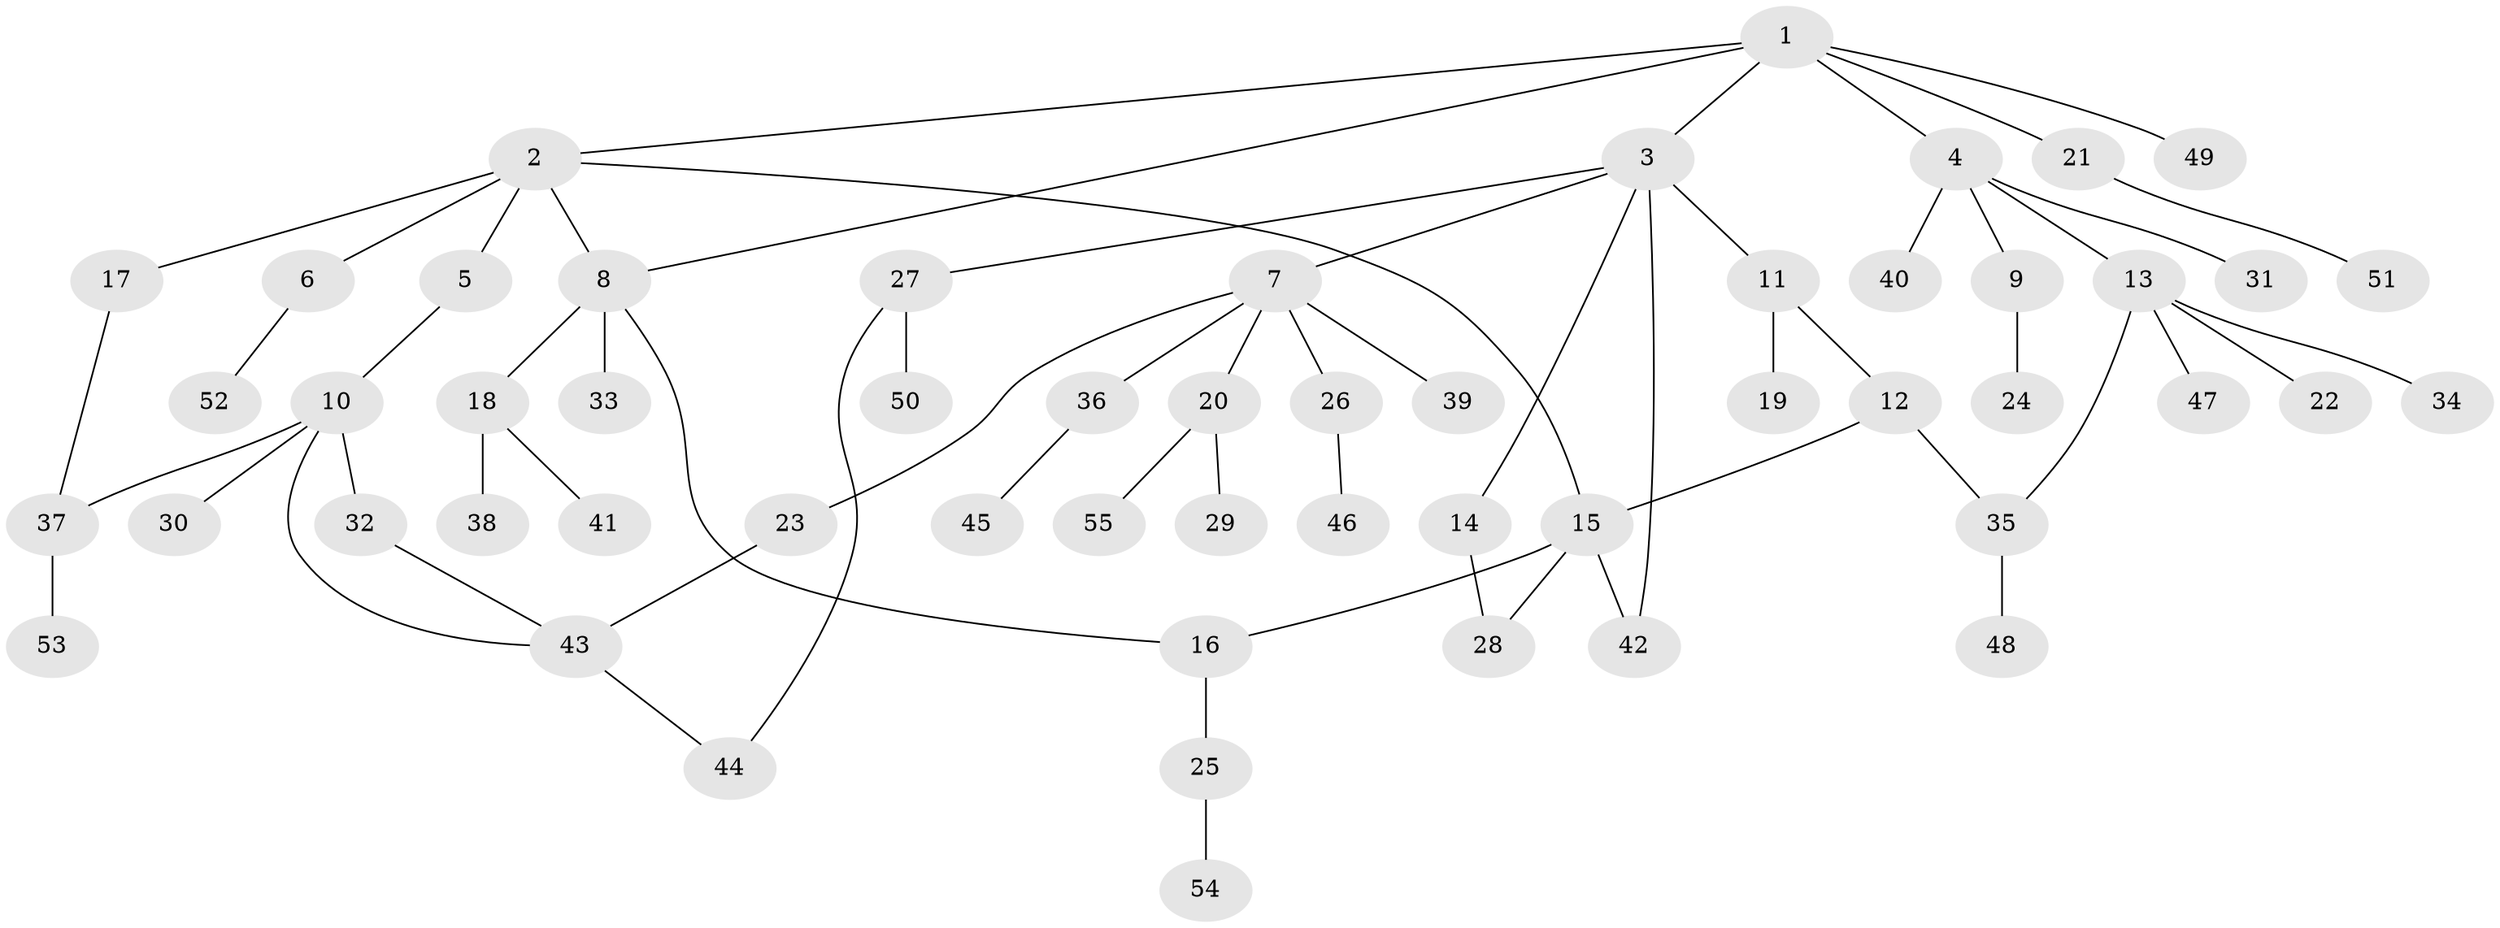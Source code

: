 // coarse degree distribution, {5: 0.14285714285714285, 3: 0.14285714285714285, 6: 0.03571428571428571, 2: 0.25, 4: 0.07142857142857142, 1: 0.35714285714285715}
// Generated by graph-tools (version 1.1) at 2025/35/03/04/25 23:35:59]
// undirected, 55 vertices, 64 edges
graph export_dot {
  node [color=gray90,style=filled];
  1;
  2;
  3;
  4;
  5;
  6;
  7;
  8;
  9;
  10;
  11;
  12;
  13;
  14;
  15;
  16;
  17;
  18;
  19;
  20;
  21;
  22;
  23;
  24;
  25;
  26;
  27;
  28;
  29;
  30;
  31;
  32;
  33;
  34;
  35;
  36;
  37;
  38;
  39;
  40;
  41;
  42;
  43;
  44;
  45;
  46;
  47;
  48;
  49;
  50;
  51;
  52;
  53;
  54;
  55;
  1 -- 2;
  1 -- 3;
  1 -- 4;
  1 -- 21;
  1 -- 49;
  1 -- 8;
  2 -- 5;
  2 -- 6;
  2 -- 8;
  2 -- 15;
  2 -- 17;
  3 -- 7;
  3 -- 11;
  3 -- 14;
  3 -- 27;
  3 -- 42;
  4 -- 9;
  4 -- 13;
  4 -- 31;
  4 -- 40;
  5 -- 10;
  6 -- 52;
  7 -- 20;
  7 -- 23;
  7 -- 26;
  7 -- 36;
  7 -- 39;
  8 -- 16;
  8 -- 18;
  8 -- 33;
  9 -- 24;
  10 -- 30;
  10 -- 32;
  10 -- 37;
  10 -- 43;
  11 -- 12;
  11 -- 19;
  12 -- 15;
  12 -- 35;
  13 -- 22;
  13 -- 34;
  13 -- 35;
  13 -- 47;
  14 -- 28;
  15 -- 42;
  15 -- 28;
  15 -- 16;
  16 -- 25;
  17 -- 37;
  18 -- 38;
  18 -- 41;
  20 -- 29;
  20 -- 55;
  21 -- 51;
  23 -- 43;
  25 -- 54;
  26 -- 46;
  27 -- 44;
  27 -- 50;
  32 -- 43;
  35 -- 48;
  36 -- 45;
  37 -- 53;
  43 -- 44;
}

